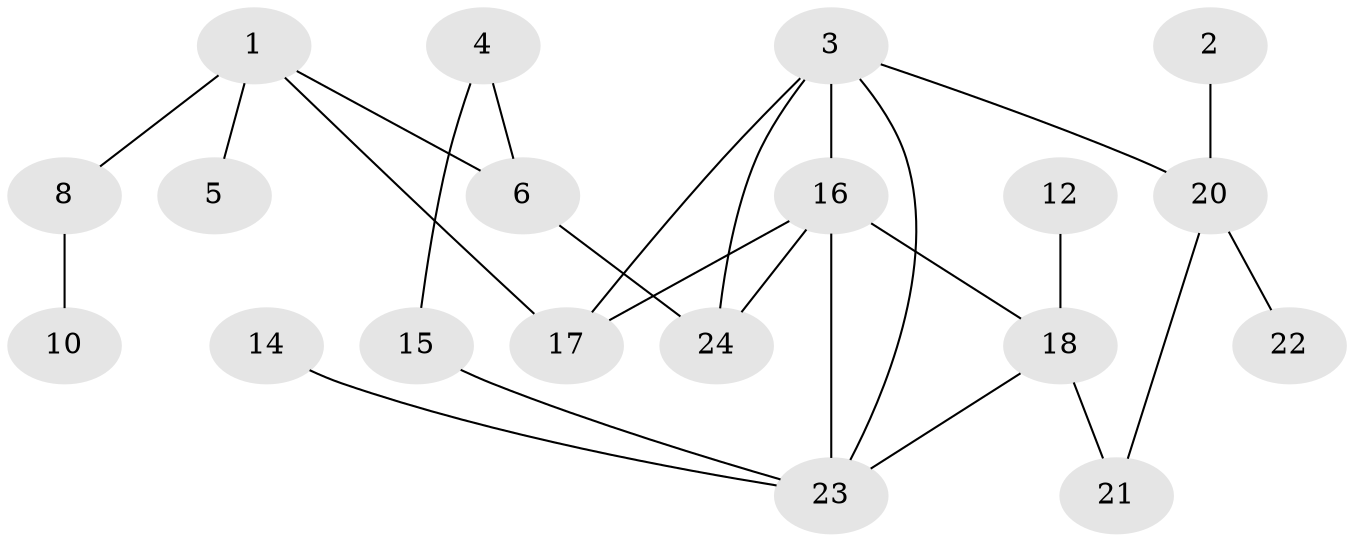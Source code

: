 // original degree distribution, {3: 0.22, 5: 0.08, 4: 0.1, 2: 0.32, 6: 0.02, 1: 0.14, 0: 0.12}
// Generated by graph-tools (version 1.1) at 2025/00/03/09/25 03:00:52]
// undirected, 19 vertices, 25 edges
graph export_dot {
graph [start="1"]
  node [color=gray90,style=filled];
  1;
  2;
  3;
  4;
  5;
  6;
  8;
  10;
  12;
  14;
  15;
  16;
  17;
  18;
  20;
  21;
  22;
  23;
  24;
  1 -- 5 [weight=1.0];
  1 -- 6 [weight=1.0];
  1 -- 8 [weight=1.0];
  1 -- 17 [weight=1.0];
  2 -- 20 [weight=1.0];
  3 -- 16 [weight=3.0];
  3 -- 17 [weight=1.0];
  3 -- 20 [weight=3.0];
  3 -- 23 [weight=1.0];
  3 -- 24 [weight=2.0];
  4 -- 6 [weight=1.0];
  4 -- 15 [weight=1.0];
  6 -- 24 [weight=1.0];
  8 -- 10 [weight=1.0];
  12 -- 18 [weight=1.0];
  14 -- 23 [weight=1.0];
  15 -- 23 [weight=1.0];
  16 -- 17 [weight=1.0];
  16 -- 18 [weight=2.0];
  16 -- 23 [weight=2.0];
  16 -- 24 [weight=2.0];
  18 -- 21 [weight=1.0];
  18 -- 23 [weight=1.0];
  20 -- 21 [weight=1.0];
  20 -- 22 [weight=1.0];
}
